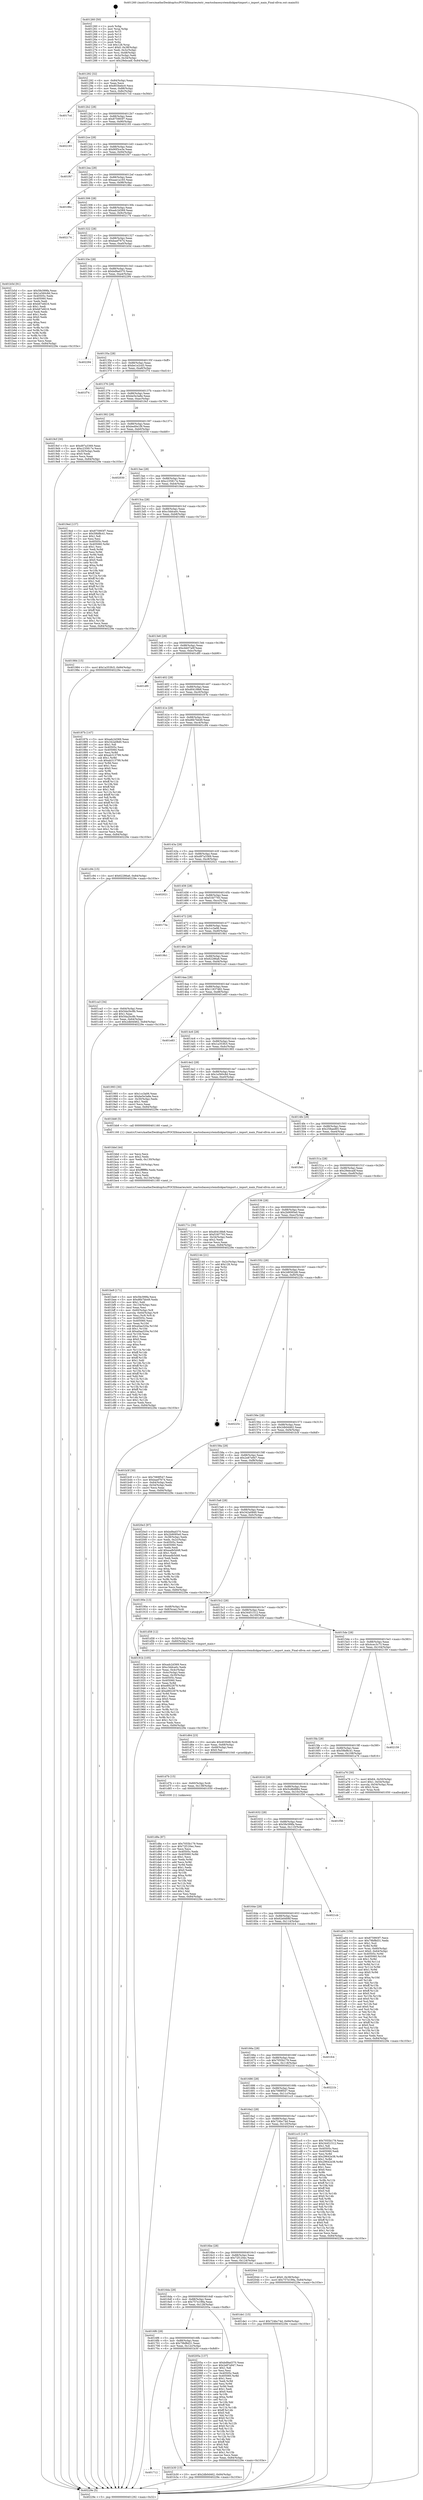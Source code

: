 digraph "0x401260" {
  label = "0x401260 (/mnt/c/Users/mathe/Desktop/tcc/POCII/binaries/extr_reactosbasesystemdiskpartimport.c_import_main_Final-ollvm.out::main(0))"
  labelloc = "t"
  node[shape=record]

  Entry [label="",width=0.3,height=0.3,shape=circle,fillcolor=black,style=filled]
  "0x401292" [label="{
     0x401292 [32]\l
     | [instrs]\l
     &nbsp;&nbsp;0x401292 \<+6\>: mov -0x84(%rbp),%eax\l
     &nbsp;&nbsp;0x401298 \<+2\>: mov %eax,%ecx\l
     &nbsp;&nbsp;0x40129a \<+6\>: sub $0x803bebc0,%ecx\l
     &nbsp;&nbsp;0x4012a0 \<+6\>: mov %eax,-0x88(%rbp)\l
     &nbsp;&nbsp;0x4012a6 \<+6\>: mov %ecx,-0x8c(%rbp)\l
     &nbsp;&nbsp;0x4012ac \<+6\>: je 00000000004017cd \<main+0x56d\>\l
  }"]
  "0x4017cd" [label="{
     0x4017cd\l
  }", style=dashed]
  "0x4012b2" [label="{
     0x4012b2 [28]\l
     | [instrs]\l
     &nbsp;&nbsp;0x4012b2 \<+5\>: jmp 00000000004012b7 \<main+0x57\>\l
     &nbsp;&nbsp;0x4012b7 \<+6\>: mov -0x88(%rbp),%eax\l
     &nbsp;&nbsp;0x4012bd \<+5\>: sub $0x875993f7,%eax\l
     &nbsp;&nbsp;0x4012c2 \<+6\>: mov %eax,-0x90(%rbp)\l
     &nbsp;&nbsp;0x4012c8 \<+6\>: je 0000000000402193 \<main+0xf33\>\l
  }"]
  Exit [label="",width=0.3,height=0.3,shape=circle,fillcolor=black,style=filled,peripheries=2]
  "0x402193" [label="{
     0x402193\l
  }", style=dashed]
  "0x4012ce" [label="{
     0x4012ce [28]\l
     | [instrs]\l
     &nbsp;&nbsp;0x4012ce \<+5\>: jmp 00000000004012d3 \<main+0x73\>\l
     &nbsp;&nbsp;0x4012d3 \<+6\>: mov -0x88(%rbp),%eax\l
     &nbsp;&nbsp;0x4012d9 \<+5\>: sub $0x90f3ce3e,%eax\l
     &nbsp;&nbsp;0x4012de \<+6\>: mov %eax,-0x94(%rbp)\l
     &nbsp;&nbsp;0x4012e4 \<+6\>: je 0000000000401f47 \<main+0xce7\>\l
  }"]
  "0x401d8a" [label="{
     0x401d8a [87]\l
     | [instrs]\l
     &nbsp;&nbsp;0x401d8a \<+5\>: mov $0x7055b179,%eax\l
     &nbsp;&nbsp;0x401d8f \<+5\>: mov $0x72f120ec,%esi\l
     &nbsp;&nbsp;0x401d94 \<+2\>: xor %ecx,%ecx\l
     &nbsp;&nbsp;0x401d96 \<+7\>: mov 0x40505c,%edx\l
     &nbsp;&nbsp;0x401d9d \<+8\>: mov 0x405060,%r8d\l
     &nbsp;&nbsp;0x401da5 \<+3\>: sub $0x1,%ecx\l
     &nbsp;&nbsp;0x401da8 \<+3\>: mov %edx,%r9d\l
     &nbsp;&nbsp;0x401dab \<+3\>: add %ecx,%r9d\l
     &nbsp;&nbsp;0x401dae \<+4\>: imul %r9d,%edx\l
     &nbsp;&nbsp;0x401db2 \<+3\>: and $0x1,%edx\l
     &nbsp;&nbsp;0x401db5 \<+3\>: cmp $0x0,%edx\l
     &nbsp;&nbsp;0x401db8 \<+4\>: sete %r10b\l
     &nbsp;&nbsp;0x401dbc \<+4\>: cmp $0xa,%r8d\l
     &nbsp;&nbsp;0x401dc0 \<+4\>: setl %r11b\l
     &nbsp;&nbsp;0x401dc4 \<+3\>: mov %r10b,%bl\l
     &nbsp;&nbsp;0x401dc7 \<+3\>: and %r11b,%bl\l
     &nbsp;&nbsp;0x401dca \<+3\>: xor %r11b,%r10b\l
     &nbsp;&nbsp;0x401dcd \<+3\>: or %r10b,%bl\l
     &nbsp;&nbsp;0x401dd0 \<+3\>: test $0x1,%bl\l
     &nbsp;&nbsp;0x401dd3 \<+3\>: cmovne %esi,%eax\l
     &nbsp;&nbsp;0x401dd6 \<+6\>: mov %eax,-0x84(%rbp)\l
     &nbsp;&nbsp;0x401ddc \<+5\>: jmp 000000000040229e \<main+0x103e\>\l
  }"]
  "0x401f47" [label="{
     0x401f47\l
  }", style=dashed]
  "0x4012ea" [label="{
     0x4012ea [28]\l
     | [instrs]\l
     &nbsp;&nbsp;0x4012ea \<+5\>: jmp 00000000004012ef \<main+0x8f\>\l
     &nbsp;&nbsp;0x4012ef \<+6\>: mov -0x88(%rbp),%eax\l
     &nbsp;&nbsp;0x4012f5 \<+5\>: sub $0xaae1a165,%eax\l
     &nbsp;&nbsp;0x4012fa \<+6\>: mov %eax,-0x98(%rbp)\l
     &nbsp;&nbsp;0x401300 \<+6\>: je 000000000040186c \<main+0x60c\>\l
  }"]
  "0x401d7b" [label="{
     0x401d7b [15]\l
     | [instrs]\l
     &nbsp;&nbsp;0x401d7b \<+4\>: mov -0x60(%rbp),%rdi\l
     &nbsp;&nbsp;0x401d7f \<+6\>: mov %eax,-0x138(%rbp)\l
     &nbsp;&nbsp;0x401d85 \<+5\>: call 0000000000401030 \<free@plt\>\l
     | [calls]\l
     &nbsp;&nbsp;0x401030 \{1\} (unknown)\l
  }"]
  "0x40186c" [label="{
     0x40186c\l
  }", style=dashed]
  "0x401306" [label="{
     0x401306 [28]\l
     | [instrs]\l
     &nbsp;&nbsp;0x401306 \<+5\>: jmp 000000000040130b \<main+0xab\>\l
     &nbsp;&nbsp;0x40130b \<+6\>: mov -0x88(%rbp),%eax\l
     &nbsp;&nbsp;0x401311 \<+5\>: sub $0xadc2d369,%eax\l
     &nbsp;&nbsp;0x401316 \<+6\>: mov %eax,-0x9c(%rbp)\l
     &nbsp;&nbsp;0x40131c \<+6\>: je 0000000000402174 \<main+0xf14\>\l
  }"]
  "0x401d64" [label="{
     0x401d64 [23]\l
     | [instrs]\l
     &nbsp;&nbsp;0x401d64 \<+10\>: movabs $0x4030d6,%rdi\l
     &nbsp;&nbsp;0x401d6e \<+3\>: mov %eax,-0x68(%rbp)\l
     &nbsp;&nbsp;0x401d71 \<+3\>: mov -0x68(%rbp),%esi\l
     &nbsp;&nbsp;0x401d74 \<+2\>: mov $0x0,%al\l
     &nbsp;&nbsp;0x401d76 \<+5\>: call 0000000000401040 \<printf@plt\>\l
     | [calls]\l
     &nbsp;&nbsp;0x401040 \{1\} (unknown)\l
  }"]
  "0x402174" [label="{
     0x402174\l
  }", style=dashed]
  "0x401322" [label="{
     0x401322 [28]\l
     | [instrs]\l
     &nbsp;&nbsp;0x401322 \<+5\>: jmp 0000000000401327 \<main+0xc7\>\l
     &nbsp;&nbsp;0x401327 \<+6\>: mov -0x88(%rbp),%eax\l
     &nbsp;&nbsp;0x40132d \<+5\>: sub $0xbaef7674,%eax\l
     &nbsp;&nbsp;0x401332 \<+6\>: mov %eax,-0xa0(%rbp)\l
     &nbsp;&nbsp;0x401338 \<+6\>: je 0000000000401b5d \<main+0x8fd\>\l
  }"]
  "0x401be9" [label="{
     0x401be9 [171]\l
     | [instrs]\l
     &nbsp;&nbsp;0x401be9 \<+5\>: mov $0x5fe399fa,%ecx\l
     &nbsp;&nbsp;0x401bee \<+5\>: mov $0xd6b7bb49,%edx\l
     &nbsp;&nbsp;0x401bf3 \<+3\>: mov $0x1,%dil\l
     &nbsp;&nbsp;0x401bf6 \<+6\>: mov -0x134(%rbp),%esi\l
     &nbsp;&nbsp;0x401bfc \<+3\>: imul %eax,%esi\l
     &nbsp;&nbsp;0x401bff \<+4\>: mov -0x60(%rbp),%r8\l
     &nbsp;&nbsp;0x401c03 \<+4\>: movslq -0x64(%rbp),%r9\l
     &nbsp;&nbsp;0x401c07 \<+4\>: mov %esi,(%r8,%r9,4)\l
     &nbsp;&nbsp;0x401c0b \<+7\>: mov 0x40505c,%eax\l
     &nbsp;&nbsp;0x401c12 \<+7\>: mov 0x405060,%esi\l
     &nbsp;&nbsp;0x401c19 \<+3\>: mov %eax,%r10d\l
     &nbsp;&nbsp;0x401c1c \<+7\>: add $0xa0aa320a,%r10d\l
     &nbsp;&nbsp;0x401c23 \<+4\>: sub $0x1,%r10d\l
     &nbsp;&nbsp;0x401c27 \<+7\>: sub $0xa0aa320a,%r10d\l
     &nbsp;&nbsp;0x401c2e \<+4\>: imul %r10d,%eax\l
     &nbsp;&nbsp;0x401c32 \<+3\>: and $0x1,%eax\l
     &nbsp;&nbsp;0x401c35 \<+3\>: cmp $0x0,%eax\l
     &nbsp;&nbsp;0x401c38 \<+4\>: sete %r11b\l
     &nbsp;&nbsp;0x401c3c \<+3\>: cmp $0xa,%esi\l
     &nbsp;&nbsp;0x401c3f \<+3\>: setl %bl\l
     &nbsp;&nbsp;0x401c42 \<+3\>: mov %r11b,%r14b\l
     &nbsp;&nbsp;0x401c45 \<+4\>: xor $0xff,%r14b\l
     &nbsp;&nbsp;0x401c49 \<+3\>: mov %bl,%r15b\l
     &nbsp;&nbsp;0x401c4c \<+4\>: xor $0xff,%r15b\l
     &nbsp;&nbsp;0x401c50 \<+4\>: xor $0x1,%dil\l
     &nbsp;&nbsp;0x401c54 \<+3\>: mov %r14b,%r12b\l
     &nbsp;&nbsp;0x401c57 \<+4\>: and $0xff,%r12b\l
     &nbsp;&nbsp;0x401c5b \<+3\>: and %dil,%r11b\l
     &nbsp;&nbsp;0x401c5e \<+3\>: mov %r15b,%r13b\l
     &nbsp;&nbsp;0x401c61 \<+4\>: and $0xff,%r13b\l
     &nbsp;&nbsp;0x401c65 \<+3\>: and %dil,%bl\l
     &nbsp;&nbsp;0x401c68 \<+3\>: or %r11b,%r12b\l
     &nbsp;&nbsp;0x401c6b \<+3\>: or %bl,%r13b\l
     &nbsp;&nbsp;0x401c6e \<+3\>: xor %r13b,%r12b\l
     &nbsp;&nbsp;0x401c71 \<+3\>: or %r15b,%r14b\l
     &nbsp;&nbsp;0x401c74 \<+4\>: xor $0xff,%r14b\l
     &nbsp;&nbsp;0x401c78 \<+4\>: or $0x1,%dil\l
     &nbsp;&nbsp;0x401c7c \<+3\>: and %dil,%r14b\l
     &nbsp;&nbsp;0x401c7f \<+3\>: or %r14b,%r12b\l
     &nbsp;&nbsp;0x401c82 \<+4\>: test $0x1,%r12b\l
     &nbsp;&nbsp;0x401c86 \<+3\>: cmovne %edx,%ecx\l
     &nbsp;&nbsp;0x401c89 \<+6\>: mov %ecx,-0x84(%rbp)\l
     &nbsp;&nbsp;0x401c8f \<+5\>: jmp 000000000040229e \<main+0x103e\>\l
  }"]
  "0x401b5d" [label="{
     0x401b5d [91]\l
     | [instrs]\l
     &nbsp;&nbsp;0x401b5d \<+5\>: mov $0x5fe399fa,%eax\l
     &nbsp;&nbsp;0x401b62 \<+5\>: mov $0x1e560c8d,%ecx\l
     &nbsp;&nbsp;0x401b67 \<+7\>: mov 0x40505c,%edx\l
     &nbsp;&nbsp;0x401b6e \<+7\>: mov 0x405060,%esi\l
     &nbsp;&nbsp;0x401b75 \<+2\>: mov %edx,%edi\l
     &nbsp;&nbsp;0x401b77 \<+6\>: add $0xb67efd16,%edi\l
     &nbsp;&nbsp;0x401b7d \<+3\>: sub $0x1,%edi\l
     &nbsp;&nbsp;0x401b80 \<+6\>: sub $0xb67efd16,%edi\l
     &nbsp;&nbsp;0x401b86 \<+3\>: imul %edi,%edx\l
     &nbsp;&nbsp;0x401b89 \<+3\>: and $0x1,%edx\l
     &nbsp;&nbsp;0x401b8c \<+3\>: cmp $0x0,%edx\l
     &nbsp;&nbsp;0x401b8f \<+4\>: sete %r8b\l
     &nbsp;&nbsp;0x401b93 \<+3\>: cmp $0xa,%esi\l
     &nbsp;&nbsp;0x401b96 \<+4\>: setl %r9b\l
     &nbsp;&nbsp;0x401b9a \<+3\>: mov %r8b,%r10b\l
     &nbsp;&nbsp;0x401b9d \<+3\>: and %r9b,%r10b\l
     &nbsp;&nbsp;0x401ba0 \<+3\>: xor %r9b,%r8b\l
     &nbsp;&nbsp;0x401ba3 \<+3\>: or %r8b,%r10b\l
     &nbsp;&nbsp;0x401ba6 \<+4\>: test $0x1,%r10b\l
     &nbsp;&nbsp;0x401baa \<+3\>: cmovne %ecx,%eax\l
     &nbsp;&nbsp;0x401bad \<+6\>: mov %eax,-0x84(%rbp)\l
     &nbsp;&nbsp;0x401bb3 \<+5\>: jmp 000000000040229e \<main+0x103e\>\l
  }"]
  "0x40133e" [label="{
     0x40133e [28]\l
     | [instrs]\l
     &nbsp;&nbsp;0x40133e \<+5\>: jmp 0000000000401343 \<main+0xe3\>\l
     &nbsp;&nbsp;0x401343 \<+6\>: mov -0x88(%rbp),%eax\l
     &nbsp;&nbsp;0x401349 \<+5\>: sub $0xbd9ad370,%eax\l
     &nbsp;&nbsp;0x40134e \<+6\>: mov %eax,-0xa4(%rbp)\l
     &nbsp;&nbsp;0x401354 \<+6\>: je 0000000000402294 \<main+0x1034\>\l
  }"]
  "0x401bbd" [label="{
     0x401bbd [44]\l
     | [instrs]\l
     &nbsp;&nbsp;0x401bbd \<+2\>: xor %ecx,%ecx\l
     &nbsp;&nbsp;0x401bbf \<+5\>: mov $0x2,%edx\l
     &nbsp;&nbsp;0x401bc4 \<+6\>: mov %edx,-0x130(%rbp)\l
     &nbsp;&nbsp;0x401bca \<+1\>: cltd\l
     &nbsp;&nbsp;0x401bcb \<+6\>: mov -0x130(%rbp),%esi\l
     &nbsp;&nbsp;0x401bd1 \<+2\>: idiv %esi\l
     &nbsp;&nbsp;0x401bd3 \<+6\>: imul $0xfffffffe,%edx,%edx\l
     &nbsp;&nbsp;0x401bd9 \<+3\>: sub $0x1,%ecx\l
     &nbsp;&nbsp;0x401bdc \<+2\>: sub %ecx,%edx\l
     &nbsp;&nbsp;0x401bde \<+6\>: mov %edx,-0x134(%rbp)\l
     &nbsp;&nbsp;0x401be4 \<+5\>: call 0000000000401160 \<next_i\>\l
     | [calls]\l
     &nbsp;&nbsp;0x401160 \{1\} (/mnt/c/Users/mathe/Desktop/tcc/POCII/binaries/extr_reactosbasesystemdiskpartimport.c_import_main_Final-ollvm.out::next_i)\l
  }"]
  "0x402294" [label="{
     0x402294\l
  }", style=dashed]
  "0x40135a" [label="{
     0x40135a [28]\l
     | [instrs]\l
     &nbsp;&nbsp;0x40135a \<+5\>: jmp 000000000040135f \<main+0xff\>\l
     &nbsp;&nbsp;0x40135f \<+6\>: mov -0x88(%rbp),%eax\l
     &nbsp;&nbsp;0x401365 \<+5\>: sub $0xbe1e2cd3,%eax\l
     &nbsp;&nbsp;0x40136a \<+6\>: mov %eax,-0xa8(%rbp)\l
     &nbsp;&nbsp;0x401370 \<+6\>: je 0000000000401f74 \<main+0xd14\>\l
  }"]
  "0x401712" [label="{
     0x401712\l
  }", style=dashed]
  "0x401f74" [label="{
     0x401f74\l
  }", style=dashed]
  "0x401376" [label="{
     0x401376 [28]\l
     | [instrs]\l
     &nbsp;&nbsp;0x401376 \<+5\>: jmp 000000000040137b \<main+0x11b\>\l
     &nbsp;&nbsp;0x40137b \<+6\>: mov -0x88(%rbp),%eax\l
     &nbsp;&nbsp;0x401381 \<+5\>: sub $0xbe5e3a8e,%eax\l
     &nbsp;&nbsp;0x401386 \<+6\>: mov %eax,-0xac(%rbp)\l
     &nbsp;&nbsp;0x40138c \<+6\>: je 00000000004019cf \<main+0x76f\>\l
  }"]
  "0x401b30" [label="{
     0x401b30 [15]\l
     | [instrs]\l
     &nbsp;&nbsp;0x401b30 \<+10\>: movl $0x2db0d462,-0x84(%rbp)\l
     &nbsp;&nbsp;0x401b3a \<+5\>: jmp 000000000040229e \<main+0x103e\>\l
  }"]
  "0x4019cf" [label="{
     0x4019cf [30]\l
     | [instrs]\l
     &nbsp;&nbsp;0x4019cf \<+5\>: mov $0xd97a3369,%eax\l
     &nbsp;&nbsp;0x4019d4 \<+5\>: mov $0xc235817e,%ecx\l
     &nbsp;&nbsp;0x4019d9 \<+3\>: mov -0x30(%rbp),%edx\l
     &nbsp;&nbsp;0x4019dc \<+3\>: cmp $0x0,%edx\l
     &nbsp;&nbsp;0x4019df \<+3\>: cmove %ecx,%eax\l
     &nbsp;&nbsp;0x4019e2 \<+6\>: mov %eax,-0x84(%rbp)\l
     &nbsp;&nbsp;0x4019e8 \<+5\>: jmp 000000000040229e \<main+0x103e\>\l
  }"]
  "0x401392" [label="{
     0x401392 [28]\l
     | [instrs]\l
     &nbsp;&nbsp;0x401392 \<+5\>: jmp 0000000000401397 \<main+0x137\>\l
     &nbsp;&nbsp;0x401397 \<+6\>: mov -0x88(%rbp),%eax\l
     &nbsp;&nbsp;0x40139d \<+5\>: sub $0xbed0e1f9,%eax\l
     &nbsp;&nbsp;0x4013a2 \<+6\>: mov %eax,-0xb0(%rbp)\l
     &nbsp;&nbsp;0x4013a8 \<+6\>: je 0000000000402030 \<main+0xdd0\>\l
  }"]
  "0x4016f6" [label="{
     0x4016f6 [28]\l
     | [instrs]\l
     &nbsp;&nbsp;0x4016f6 \<+5\>: jmp 00000000004016fb \<main+0x49b\>\l
     &nbsp;&nbsp;0x4016fb \<+6\>: mov -0x88(%rbp),%eax\l
     &nbsp;&nbsp;0x401701 \<+5\>: sub $0x79bf8d31,%eax\l
     &nbsp;&nbsp;0x401706 \<+6\>: mov %eax,-0x12c(%rbp)\l
     &nbsp;&nbsp;0x40170c \<+6\>: je 0000000000401b30 \<main+0x8d0\>\l
  }"]
  "0x402030" [label="{
     0x402030\l
  }", style=dashed]
  "0x4013ae" [label="{
     0x4013ae [28]\l
     | [instrs]\l
     &nbsp;&nbsp;0x4013ae \<+5\>: jmp 00000000004013b3 \<main+0x153\>\l
     &nbsp;&nbsp;0x4013b3 \<+6\>: mov -0x88(%rbp),%eax\l
     &nbsp;&nbsp;0x4013b9 \<+5\>: sub $0xc235817e,%eax\l
     &nbsp;&nbsp;0x4013be \<+6\>: mov %eax,-0xb4(%rbp)\l
     &nbsp;&nbsp;0x4013c4 \<+6\>: je 00000000004019ed \<main+0x78d\>\l
  }"]
  "0x40205a" [label="{
     0x40205a [137]\l
     | [instrs]\l
     &nbsp;&nbsp;0x40205a \<+5\>: mov $0xbd9ad370,%eax\l
     &nbsp;&nbsp;0x40205f \<+5\>: mov $0x2e87e947,%ecx\l
     &nbsp;&nbsp;0x402064 \<+2\>: mov $0x1,%dl\l
     &nbsp;&nbsp;0x402066 \<+2\>: xor %esi,%esi\l
     &nbsp;&nbsp;0x402068 \<+7\>: mov 0x40505c,%edi\l
     &nbsp;&nbsp;0x40206f \<+8\>: mov 0x405060,%r8d\l
     &nbsp;&nbsp;0x402077 \<+3\>: sub $0x1,%esi\l
     &nbsp;&nbsp;0x40207a \<+3\>: mov %edi,%r9d\l
     &nbsp;&nbsp;0x40207d \<+3\>: add %esi,%r9d\l
     &nbsp;&nbsp;0x402080 \<+4\>: imul %r9d,%edi\l
     &nbsp;&nbsp;0x402084 \<+3\>: and $0x1,%edi\l
     &nbsp;&nbsp;0x402087 \<+3\>: cmp $0x0,%edi\l
     &nbsp;&nbsp;0x40208a \<+4\>: sete %r10b\l
     &nbsp;&nbsp;0x40208e \<+4\>: cmp $0xa,%r8d\l
     &nbsp;&nbsp;0x402092 \<+4\>: setl %r11b\l
     &nbsp;&nbsp;0x402096 \<+3\>: mov %r10b,%bl\l
     &nbsp;&nbsp;0x402099 \<+3\>: xor $0xff,%bl\l
     &nbsp;&nbsp;0x40209c \<+3\>: mov %r11b,%r14b\l
     &nbsp;&nbsp;0x40209f \<+4\>: xor $0xff,%r14b\l
     &nbsp;&nbsp;0x4020a3 \<+3\>: xor $0x0,%dl\l
     &nbsp;&nbsp;0x4020a6 \<+3\>: mov %bl,%r15b\l
     &nbsp;&nbsp;0x4020a9 \<+4\>: and $0x0,%r15b\l
     &nbsp;&nbsp;0x4020ad \<+3\>: and %dl,%r10b\l
     &nbsp;&nbsp;0x4020b0 \<+3\>: mov %r14b,%r12b\l
     &nbsp;&nbsp;0x4020b3 \<+4\>: and $0x0,%r12b\l
     &nbsp;&nbsp;0x4020b7 \<+3\>: and %dl,%r11b\l
     &nbsp;&nbsp;0x4020ba \<+3\>: or %r10b,%r15b\l
     &nbsp;&nbsp;0x4020bd \<+3\>: or %r11b,%r12b\l
     &nbsp;&nbsp;0x4020c0 \<+3\>: xor %r12b,%r15b\l
     &nbsp;&nbsp;0x4020c3 \<+3\>: or %r14b,%bl\l
     &nbsp;&nbsp;0x4020c6 \<+3\>: xor $0xff,%bl\l
     &nbsp;&nbsp;0x4020c9 \<+3\>: or $0x0,%dl\l
     &nbsp;&nbsp;0x4020cc \<+2\>: and %dl,%bl\l
     &nbsp;&nbsp;0x4020ce \<+3\>: or %bl,%r15b\l
     &nbsp;&nbsp;0x4020d1 \<+4\>: test $0x1,%r15b\l
     &nbsp;&nbsp;0x4020d5 \<+3\>: cmovne %ecx,%eax\l
     &nbsp;&nbsp;0x4020d8 \<+6\>: mov %eax,-0x84(%rbp)\l
     &nbsp;&nbsp;0x4020de \<+5\>: jmp 000000000040229e \<main+0x103e\>\l
  }"]
  "0x4019ed" [label="{
     0x4019ed [137]\l
     | [instrs]\l
     &nbsp;&nbsp;0x4019ed \<+5\>: mov $0x875993f7,%eax\l
     &nbsp;&nbsp;0x4019f2 \<+5\>: mov $0x59bf8c41,%ecx\l
     &nbsp;&nbsp;0x4019f7 \<+2\>: mov $0x1,%dl\l
     &nbsp;&nbsp;0x4019f9 \<+2\>: xor %esi,%esi\l
     &nbsp;&nbsp;0x4019fb \<+7\>: mov 0x40505c,%edi\l
     &nbsp;&nbsp;0x401a02 \<+8\>: mov 0x405060,%r8d\l
     &nbsp;&nbsp;0x401a0a \<+3\>: sub $0x1,%esi\l
     &nbsp;&nbsp;0x401a0d \<+3\>: mov %edi,%r9d\l
     &nbsp;&nbsp;0x401a10 \<+3\>: add %esi,%r9d\l
     &nbsp;&nbsp;0x401a13 \<+4\>: imul %r9d,%edi\l
     &nbsp;&nbsp;0x401a17 \<+3\>: and $0x1,%edi\l
     &nbsp;&nbsp;0x401a1a \<+3\>: cmp $0x0,%edi\l
     &nbsp;&nbsp;0x401a1d \<+4\>: sete %r10b\l
     &nbsp;&nbsp;0x401a21 \<+4\>: cmp $0xa,%r8d\l
     &nbsp;&nbsp;0x401a25 \<+4\>: setl %r11b\l
     &nbsp;&nbsp;0x401a29 \<+3\>: mov %r10b,%bl\l
     &nbsp;&nbsp;0x401a2c \<+3\>: xor $0xff,%bl\l
     &nbsp;&nbsp;0x401a2f \<+3\>: mov %r11b,%r14b\l
     &nbsp;&nbsp;0x401a32 \<+4\>: xor $0xff,%r14b\l
     &nbsp;&nbsp;0x401a36 \<+3\>: xor $0x1,%dl\l
     &nbsp;&nbsp;0x401a39 \<+3\>: mov %bl,%r15b\l
     &nbsp;&nbsp;0x401a3c \<+4\>: and $0xff,%r15b\l
     &nbsp;&nbsp;0x401a40 \<+3\>: and %dl,%r10b\l
     &nbsp;&nbsp;0x401a43 \<+3\>: mov %r14b,%r12b\l
     &nbsp;&nbsp;0x401a46 \<+4\>: and $0xff,%r12b\l
     &nbsp;&nbsp;0x401a4a \<+3\>: and %dl,%r11b\l
     &nbsp;&nbsp;0x401a4d \<+3\>: or %r10b,%r15b\l
     &nbsp;&nbsp;0x401a50 \<+3\>: or %r11b,%r12b\l
     &nbsp;&nbsp;0x401a53 \<+3\>: xor %r12b,%r15b\l
     &nbsp;&nbsp;0x401a56 \<+3\>: or %r14b,%bl\l
     &nbsp;&nbsp;0x401a59 \<+3\>: xor $0xff,%bl\l
     &nbsp;&nbsp;0x401a5c \<+3\>: or $0x1,%dl\l
     &nbsp;&nbsp;0x401a5f \<+2\>: and %dl,%bl\l
     &nbsp;&nbsp;0x401a61 \<+3\>: or %bl,%r15b\l
     &nbsp;&nbsp;0x401a64 \<+4\>: test $0x1,%r15b\l
     &nbsp;&nbsp;0x401a68 \<+3\>: cmovne %ecx,%eax\l
     &nbsp;&nbsp;0x401a6b \<+6\>: mov %eax,-0x84(%rbp)\l
     &nbsp;&nbsp;0x401a71 \<+5\>: jmp 000000000040229e \<main+0x103e\>\l
  }"]
  "0x4013ca" [label="{
     0x4013ca [28]\l
     | [instrs]\l
     &nbsp;&nbsp;0x4013ca \<+5\>: jmp 00000000004013cf \<main+0x16f\>\l
     &nbsp;&nbsp;0x4013cf \<+6\>: mov -0x88(%rbp),%eax\l
     &nbsp;&nbsp;0x4013d5 \<+5\>: sub $0xc3ddca0c,%eax\l
     &nbsp;&nbsp;0x4013da \<+6\>: mov %eax,-0xb8(%rbp)\l
     &nbsp;&nbsp;0x4013e0 \<+6\>: je 0000000000401984 \<main+0x724\>\l
  }"]
  "0x4016da" [label="{
     0x4016da [28]\l
     | [instrs]\l
     &nbsp;&nbsp;0x4016da \<+5\>: jmp 00000000004016df \<main+0x47f\>\l
     &nbsp;&nbsp;0x4016df \<+6\>: mov -0x88(%rbp),%eax\l
     &nbsp;&nbsp;0x4016e5 \<+5\>: sub $0x757e199a,%eax\l
     &nbsp;&nbsp;0x4016ea \<+6\>: mov %eax,-0x128(%rbp)\l
     &nbsp;&nbsp;0x4016f0 \<+6\>: je 000000000040205a \<main+0xdfa\>\l
  }"]
  "0x401984" [label="{
     0x401984 [15]\l
     | [instrs]\l
     &nbsp;&nbsp;0x401984 \<+10\>: movl $0x1a353fc5,-0x84(%rbp)\l
     &nbsp;&nbsp;0x40198e \<+5\>: jmp 000000000040229e \<main+0x103e\>\l
  }"]
  "0x4013e6" [label="{
     0x4013e6 [28]\l
     | [instrs]\l
     &nbsp;&nbsp;0x4013e6 \<+5\>: jmp 00000000004013eb \<main+0x18b\>\l
     &nbsp;&nbsp;0x4013eb \<+6\>: mov -0x88(%rbp),%eax\l
     &nbsp;&nbsp;0x4013f1 \<+5\>: sub $0xcbb07a0f,%eax\l
     &nbsp;&nbsp;0x4013f6 \<+6\>: mov %eax,-0xbc(%rbp)\l
     &nbsp;&nbsp;0x4013fc \<+6\>: je 0000000000401df0 \<main+0xb90\>\l
  }"]
  "0x401de1" [label="{
     0x401de1 [15]\l
     | [instrs]\l
     &nbsp;&nbsp;0x401de1 \<+10\>: movl $0x724bc74d,-0x84(%rbp)\l
     &nbsp;&nbsp;0x401deb \<+5\>: jmp 000000000040229e \<main+0x103e\>\l
  }"]
  "0x401df0" [label="{
     0x401df0\l
  }", style=dashed]
  "0x401402" [label="{
     0x401402 [28]\l
     | [instrs]\l
     &nbsp;&nbsp;0x401402 \<+5\>: jmp 0000000000401407 \<main+0x1a7\>\l
     &nbsp;&nbsp;0x401407 \<+6\>: mov -0x88(%rbp),%eax\l
     &nbsp;&nbsp;0x40140d \<+5\>: sub $0xd0418fe8,%eax\l
     &nbsp;&nbsp;0x401412 \<+6\>: mov %eax,-0xc0(%rbp)\l
     &nbsp;&nbsp;0x401418 \<+6\>: je 000000000040187b \<main+0x61b\>\l
  }"]
  "0x4016be" [label="{
     0x4016be [28]\l
     | [instrs]\l
     &nbsp;&nbsp;0x4016be \<+5\>: jmp 00000000004016c3 \<main+0x463\>\l
     &nbsp;&nbsp;0x4016c3 \<+6\>: mov -0x88(%rbp),%eax\l
     &nbsp;&nbsp;0x4016c9 \<+5\>: sub $0x72f120ec,%eax\l
     &nbsp;&nbsp;0x4016ce \<+6\>: mov %eax,-0x124(%rbp)\l
     &nbsp;&nbsp;0x4016d4 \<+6\>: je 0000000000401de1 \<main+0xb81\>\l
  }"]
  "0x40187b" [label="{
     0x40187b [147]\l
     | [instrs]\l
     &nbsp;&nbsp;0x40187b \<+5\>: mov $0xadc2d369,%eax\l
     &nbsp;&nbsp;0x401880 \<+5\>: mov $0x342a08d0,%ecx\l
     &nbsp;&nbsp;0x401885 \<+2\>: mov $0x1,%dl\l
     &nbsp;&nbsp;0x401887 \<+7\>: mov 0x40505c,%esi\l
     &nbsp;&nbsp;0x40188e \<+7\>: mov 0x405060,%edi\l
     &nbsp;&nbsp;0x401895 \<+3\>: mov %esi,%r8d\l
     &nbsp;&nbsp;0x401898 \<+7\>: add $0xab313799,%r8d\l
     &nbsp;&nbsp;0x40189f \<+4\>: sub $0x1,%r8d\l
     &nbsp;&nbsp;0x4018a3 \<+7\>: sub $0xab313799,%r8d\l
     &nbsp;&nbsp;0x4018aa \<+4\>: imul %r8d,%esi\l
     &nbsp;&nbsp;0x4018ae \<+3\>: and $0x1,%esi\l
     &nbsp;&nbsp;0x4018b1 \<+3\>: cmp $0x0,%esi\l
     &nbsp;&nbsp;0x4018b4 \<+4\>: sete %r9b\l
     &nbsp;&nbsp;0x4018b8 \<+3\>: cmp $0xa,%edi\l
     &nbsp;&nbsp;0x4018bb \<+4\>: setl %r10b\l
     &nbsp;&nbsp;0x4018bf \<+3\>: mov %r9b,%r11b\l
     &nbsp;&nbsp;0x4018c2 \<+4\>: xor $0xff,%r11b\l
     &nbsp;&nbsp;0x4018c6 \<+3\>: mov %r10b,%bl\l
     &nbsp;&nbsp;0x4018c9 \<+3\>: xor $0xff,%bl\l
     &nbsp;&nbsp;0x4018cc \<+3\>: xor $0x1,%dl\l
     &nbsp;&nbsp;0x4018cf \<+3\>: mov %r11b,%r14b\l
     &nbsp;&nbsp;0x4018d2 \<+4\>: and $0xff,%r14b\l
     &nbsp;&nbsp;0x4018d6 \<+3\>: and %dl,%r9b\l
     &nbsp;&nbsp;0x4018d9 \<+3\>: mov %bl,%r15b\l
     &nbsp;&nbsp;0x4018dc \<+4\>: and $0xff,%r15b\l
     &nbsp;&nbsp;0x4018e0 \<+3\>: and %dl,%r10b\l
     &nbsp;&nbsp;0x4018e3 \<+3\>: or %r9b,%r14b\l
     &nbsp;&nbsp;0x4018e6 \<+3\>: or %r10b,%r15b\l
     &nbsp;&nbsp;0x4018e9 \<+3\>: xor %r15b,%r14b\l
     &nbsp;&nbsp;0x4018ec \<+3\>: or %bl,%r11b\l
     &nbsp;&nbsp;0x4018ef \<+4\>: xor $0xff,%r11b\l
     &nbsp;&nbsp;0x4018f3 \<+3\>: or $0x1,%dl\l
     &nbsp;&nbsp;0x4018f6 \<+3\>: and %dl,%r11b\l
     &nbsp;&nbsp;0x4018f9 \<+3\>: or %r11b,%r14b\l
     &nbsp;&nbsp;0x4018fc \<+4\>: test $0x1,%r14b\l
     &nbsp;&nbsp;0x401900 \<+3\>: cmovne %ecx,%eax\l
     &nbsp;&nbsp;0x401903 \<+6\>: mov %eax,-0x84(%rbp)\l
     &nbsp;&nbsp;0x401909 \<+5\>: jmp 000000000040229e \<main+0x103e\>\l
  }"]
  "0x40141e" [label="{
     0x40141e [28]\l
     | [instrs]\l
     &nbsp;&nbsp;0x40141e \<+5\>: jmp 0000000000401423 \<main+0x1c3\>\l
     &nbsp;&nbsp;0x401423 \<+6\>: mov -0x88(%rbp),%eax\l
     &nbsp;&nbsp;0x401429 \<+5\>: sub $0xd6b7bb49,%eax\l
     &nbsp;&nbsp;0x40142e \<+6\>: mov %eax,-0xc4(%rbp)\l
     &nbsp;&nbsp;0x401434 \<+6\>: je 0000000000401c94 \<main+0xa34\>\l
  }"]
  "0x402044" [label="{
     0x402044 [22]\l
     | [instrs]\l
     &nbsp;&nbsp;0x402044 \<+7\>: movl $0x0,-0x38(%rbp)\l
     &nbsp;&nbsp;0x40204b \<+10\>: movl $0x757e199a,-0x84(%rbp)\l
     &nbsp;&nbsp;0x402055 \<+5\>: jmp 000000000040229e \<main+0x103e\>\l
  }"]
  "0x401c94" [label="{
     0x401c94 [15]\l
     | [instrs]\l
     &nbsp;&nbsp;0x401c94 \<+10\>: movl $0x62286a6,-0x84(%rbp)\l
     &nbsp;&nbsp;0x401c9e \<+5\>: jmp 000000000040229e \<main+0x103e\>\l
  }"]
  "0x40143a" [label="{
     0x40143a [28]\l
     | [instrs]\l
     &nbsp;&nbsp;0x40143a \<+5\>: jmp 000000000040143f \<main+0x1df\>\l
     &nbsp;&nbsp;0x40143f \<+6\>: mov -0x88(%rbp),%eax\l
     &nbsp;&nbsp;0x401445 \<+5\>: sub $0xd97a3369,%eax\l
     &nbsp;&nbsp;0x40144a \<+6\>: mov %eax,-0xc8(%rbp)\l
     &nbsp;&nbsp;0x401450 \<+6\>: je 0000000000402021 \<main+0xdc1\>\l
  }"]
  "0x4016a2" [label="{
     0x4016a2 [28]\l
     | [instrs]\l
     &nbsp;&nbsp;0x4016a2 \<+5\>: jmp 00000000004016a7 \<main+0x447\>\l
     &nbsp;&nbsp;0x4016a7 \<+6\>: mov -0x88(%rbp),%eax\l
     &nbsp;&nbsp;0x4016ad \<+5\>: sub $0x724bc74d,%eax\l
     &nbsp;&nbsp;0x4016b2 \<+6\>: mov %eax,-0x120(%rbp)\l
     &nbsp;&nbsp;0x4016b8 \<+6\>: je 0000000000402044 \<main+0xde4\>\l
  }"]
  "0x402021" [label="{
     0x402021\l
  }", style=dashed]
  "0x401456" [label="{
     0x401456 [28]\l
     | [instrs]\l
     &nbsp;&nbsp;0x401456 \<+5\>: jmp 000000000040145b \<main+0x1fb\>\l
     &nbsp;&nbsp;0x40145b \<+6\>: mov -0x88(%rbp),%eax\l
     &nbsp;&nbsp;0x401461 \<+5\>: sub $0xf1fd7793,%eax\l
     &nbsp;&nbsp;0x401466 \<+6\>: mov %eax,-0xcc(%rbp)\l
     &nbsp;&nbsp;0x40146c \<+6\>: je 000000000040173a \<main+0x4da\>\l
  }"]
  "0x401cc5" [label="{
     0x401cc5 [147]\l
     | [instrs]\l
     &nbsp;&nbsp;0x401cc5 \<+5\>: mov $0x7055b179,%eax\l
     &nbsp;&nbsp;0x401cca \<+5\>: mov $0x34451512,%ecx\l
     &nbsp;&nbsp;0x401ccf \<+2\>: mov $0x1,%dl\l
     &nbsp;&nbsp;0x401cd1 \<+7\>: mov 0x40505c,%esi\l
     &nbsp;&nbsp;0x401cd8 \<+7\>: mov 0x405060,%edi\l
     &nbsp;&nbsp;0x401cdf \<+3\>: mov %esi,%r8d\l
     &nbsp;&nbsp;0x401ce2 \<+7\>: add $0x29642e38,%r8d\l
     &nbsp;&nbsp;0x401ce9 \<+4\>: sub $0x1,%r8d\l
     &nbsp;&nbsp;0x401ced \<+7\>: sub $0x29642e38,%r8d\l
     &nbsp;&nbsp;0x401cf4 \<+4\>: imul %r8d,%esi\l
     &nbsp;&nbsp;0x401cf8 \<+3\>: and $0x1,%esi\l
     &nbsp;&nbsp;0x401cfb \<+3\>: cmp $0x0,%esi\l
     &nbsp;&nbsp;0x401cfe \<+4\>: sete %r9b\l
     &nbsp;&nbsp;0x401d02 \<+3\>: cmp $0xa,%edi\l
     &nbsp;&nbsp;0x401d05 \<+4\>: setl %r10b\l
     &nbsp;&nbsp;0x401d09 \<+3\>: mov %r9b,%r11b\l
     &nbsp;&nbsp;0x401d0c \<+4\>: xor $0xff,%r11b\l
     &nbsp;&nbsp;0x401d10 \<+3\>: mov %r10b,%bl\l
     &nbsp;&nbsp;0x401d13 \<+3\>: xor $0xff,%bl\l
     &nbsp;&nbsp;0x401d16 \<+3\>: xor $0x0,%dl\l
     &nbsp;&nbsp;0x401d19 \<+3\>: mov %r11b,%r14b\l
     &nbsp;&nbsp;0x401d1c \<+4\>: and $0x0,%r14b\l
     &nbsp;&nbsp;0x401d20 \<+3\>: and %dl,%r9b\l
     &nbsp;&nbsp;0x401d23 \<+3\>: mov %bl,%r15b\l
     &nbsp;&nbsp;0x401d26 \<+4\>: and $0x0,%r15b\l
     &nbsp;&nbsp;0x401d2a \<+3\>: and %dl,%r10b\l
     &nbsp;&nbsp;0x401d2d \<+3\>: or %r9b,%r14b\l
     &nbsp;&nbsp;0x401d30 \<+3\>: or %r10b,%r15b\l
     &nbsp;&nbsp;0x401d33 \<+3\>: xor %r15b,%r14b\l
     &nbsp;&nbsp;0x401d36 \<+3\>: or %bl,%r11b\l
     &nbsp;&nbsp;0x401d39 \<+4\>: xor $0xff,%r11b\l
     &nbsp;&nbsp;0x401d3d \<+3\>: or $0x0,%dl\l
     &nbsp;&nbsp;0x401d40 \<+3\>: and %dl,%r11b\l
     &nbsp;&nbsp;0x401d43 \<+3\>: or %r11b,%r14b\l
     &nbsp;&nbsp;0x401d46 \<+4\>: test $0x1,%r14b\l
     &nbsp;&nbsp;0x401d4a \<+3\>: cmovne %ecx,%eax\l
     &nbsp;&nbsp;0x401d4d \<+6\>: mov %eax,-0x84(%rbp)\l
     &nbsp;&nbsp;0x401d53 \<+5\>: jmp 000000000040229e \<main+0x103e\>\l
  }"]
  "0x40173a" [label="{
     0x40173a\l
  }", style=dashed]
  "0x401472" [label="{
     0x401472 [28]\l
     | [instrs]\l
     &nbsp;&nbsp;0x401472 \<+5\>: jmp 0000000000401477 \<main+0x217\>\l
     &nbsp;&nbsp;0x401477 \<+6\>: mov -0x88(%rbp),%eax\l
     &nbsp;&nbsp;0x40147d \<+5\>: sub $0x1cc3a06,%eax\l
     &nbsp;&nbsp;0x401482 \<+6\>: mov %eax,-0xd0(%rbp)\l
     &nbsp;&nbsp;0x401488 \<+6\>: je 00000000004019b1 \<main+0x751\>\l
  }"]
  "0x401686" [label="{
     0x401686 [28]\l
     | [instrs]\l
     &nbsp;&nbsp;0x401686 \<+5\>: jmp 000000000040168b \<main+0x42b\>\l
     &nbsp;&nbsp;0x40168b \<+6\>: mov -0x88(%rbp),%eax\l
     &nbsp;&nbsp;0x401691 \<+5\>: sub $0x7069f547,%eax\l
     &nbsp;&nbsp;0x401696 \<+6\>: mov %eax,-0x11c(%rbp)\l
     &nbsp;&nbsp;0x40169c \<+6\>: je 0000000000401cc5 \<main+0xa65\>\l
  }"]
  "0x4019b1" [label="{
     0x4019b1\l
  }", style=dashed]
  "0x40148e" [label="{
     0x40148e [28]\l
     | [instrs]\l
     &nbsp;&nbsp;0x40148e \<+5\>: jmp 0000000000401493 \<main+0x233\>\l
     &nbsp;&nbsp;0x401493 \<+6\>: mov -0x88(%rbp),%eax\l
     &nbsp;&nbsp;0x401499 \<+5\>: sub $0x62286a6,%eax\l
     &nbsp;&nbsp;0x40149e \<+6\>: mov %eax,-0xd4(%rbp)\l
     &nbsp;&nbsp;0x4014a4 \<+6\>: je 0000000000401ca3 \<main+0xa43\>\l
  }"]
  "0x40221b" [label="{
     0x40221b\l
  }", style=dashed]
  "0x401ca3" [label="{
     0x401ca3 [34]\l
     | [instrs]\l
     &nbsp;&nbsp;0x401ca3 \<+3\>: mov -0x64(%rbp),%eax\l
     &nbsp;&nbsp;0x401ca6 \<+5\>: sub $0x5da2bc8b,%eax\l
     &nbsp;&nbsp;0x401cab \<+3\>: add $0x1,%eax\l
     &nbsp;&nbsp;0x401cae \<+5\>: add $0x5da2bc8b,%eax\l
     &nbsp;&nbsp;0x401cb3 \<+3\>: mov %eax,-0x64(%rbp)\l
     &nbsp;&nbsp;0x401cb6 \<+10\>: movl $0x2db0d462,-0x84(%rbp)\l
     &nbsp;&nbsp;0x401cc0 \<+5\>: jmp 000000000040229e \<main+0x103e\>\l
  }"]
  "0x4014aa" [label="{
     0x4014aa [28]\l
     | [instrs]\l
     &nbsp;&nbsp;0x4014aa \<+5\>: jmp 00000000004014af \<main+0x24f\>\l
     &nbsp;&nbsp;0x4014af \<+6\>: mov -0x88(%rbp),%eax\l
     &nbsp;&nbsp;0x4014b5 \<+5\>: sub $0x11837482,%eax\l
     &nbsp;&nbsp;0x4014ba \<+6\>: mov %eax,-0xd8(%rbp)\l
     &nbsp;&nbsp;0x4014c0 \<+6\>: je 0000000000401e83 \<main+0xc23\>\l
  }"]
  "0x40166a" [label="{
     0x40166a [28]\l
     | [instrs]\l
     &nbsp;&nbsp;0x40166a \<+5\>: jmp 000000000040166f \<main+0x40f\>\l
     &nbsp;&nbsp;0x40166f \<+6\>: mov -0x88(%rbp),%eax\l
     &nbsp;&nbsp;0x401675 \<+5\>: sub $0x7055b179,%eax\l
     &nbsp;&nbsp;0x40167a \<+6\>: mov %eax,-0x118(%rbp)\l
     &nbsp;&nbsp;0x401680 \<+6\>: je 000000000040221b \<main+0xfbb\>\l
  }"]
  "0x401e83" [label="{
     0x401e83\l
  }", style=dashed]
  "0x4014c6" [label="{
     0x4014c6 [28]\l
     | [instrs]\l
     &nbsp;&nbsp;0x4014c6 \<+5\>: jmp 00000000004014cb \<main+0x26b\>\l
     &nbsp;&nbsp;0x4014cb \<+6\>: mov -0x88(%rbp),%eax\l
     &nbsp;&nbsp;0x4014d1 \<+5\>: sub $0x1a353fc5,%eax\l
     &nbsp;&nbsp;0x4014d6 \<+6\>: mov %eax,-0xdc(%rbp)\l
     &nbsp;&nbsp;0x4014dc \<+6\>: je 0000000000401993 \<main+0x733\>\l
  }"]
  "0x401fc4" [label="{
     0x401fc4\l
  }", style=dashed]
  "0x401993" [label="{
     0x401993 [30]\l
     | [instrs]\l
     &nbsp;&nbsp;0x401993 \<+5\>: mov $0x1cc3a06,%eax\l
     &nbsp;&nbsp;0x401998 \<+5\>: mov $0xbe5e3a8e,%ecx\l
     &nbsp;&nbsp;0x40199d \<+3\>: mov -0x30(%rbp),%edx\l
     &nbsp;&nbsp;0x4019a0 \<+3\>: cmp $0x1,%edx\l
     &nbsp;&nbsp;0x4019a3 \<+3\>: cmovl %ecx,%eax\l
     &nbsp;&nbsp;0x4019a6 \<+6\>: mov %eax,-0x84(%rbp)\l
     &nbsp;&nbsp;0x4019ac \<+5\>: jmp 000000000040229e \<main+0x103e\>\l
  }"]
  "0x4014e2" [label="{
     0x4014e2 [28]\l
     | [instrs]\l
     &nbsp;&nbsp;0x4014e2 \<+5\>: jmp 00000000004014e7 \<main+0x287\>\l
     &nbsp;&nbsp;0x4014e7 \<+6\>: mov -0x88(%rbp),%eax\l
     &nbsp;&nbsp;0x4014ed \<+5\>: sub $0x1e560c8d,%eax\l
     &nbsp;&nbsp;0x4014f2 \<+6\>: mov %eax,-0xe0(%rbp)\l
     &nbsp;&nbsp;0x4014f8 \<+6\>: je 0000000000401bb8 \<main+0x958\>\l
  }"]
  "0x40164e" [label="{
     0x40164e [28]\l
     | [instrs]\l
     &nbsp;&nbsp;0x40164e \<+5\>: jmp 0000000000401653 \<main+0x3f3\>\l
     &nbsp;&nbsp;0x401653 \<+6\>: mov -0x88(%rbp),%eax\l
     &nbsp;&nbsp;0x401659 \<+5\>: sub $0x62e0d06f,%eax\l
     &nbsp;&nbsp;0x40165e \<+6\>: mov %eax,-0x114(%rbp)\l
     &nbsp;&nbsp;0x401664 \<+6\>: je 0000000000401fc4 \<main+0xd64\>\l
  }"]
  "0x401bb8" [label="{
     0x401bb8 [5]\l
     | [instrs]\l
     &nbsp;&nbsp;0x401bb8 \<+5\>: call 0000000000401160 \<next_i\>\l
     | [calls]\l
     &nbsp;&nbsp;0x401160 \{1\} (/mnt/c/Users/mathe/Desktop/tcc/POCII/binaries/extr_reactosbasesystemdiskpartimport.c_import_main_Final-ollvm.out::next_i)\l
  }"]
  "0x4014fe" [label="{
     0x4014fe [28]\l
     | [instrs]\l
     &nbsp;&nbsp;0x4014fe \<+5\>: jmp 0000000000401503 \<main+0x2a3\>\l
     &nbsp;&nbsp;0x401503 \<+6\>: mov -0x88(%rbp),%eax\l
     &nbsp;&nbsp;0x401509 \<+5\>: sub $0x258aed65,%eax\l
     &nbsp;&nbsp;0x40150e \<+6\>: mov %eax,-0xe4(%rbp)\l
     &nbsp;&nbsp;0x401514 \<+6\>: je 0000000000401fe0 \<main+0xd80\>\l
  }"]
  "0x4021cb" [label="{
     0x4021cb\l
  }", style=dashed]
  "0x401fe0" [label="{
     0x401fe0\l
  }", style=dashed]
  "0x40151a" [label="{
     0x40151a [28]\l
     | [instrs]\l
     &nbsp;&nbsp;0x40151a \<+5\>: jmp 000000000040151f \<main+0x2bf\>\l
     &nbsp;&nbsp;0x40151f \<+6\>: mov -0x88(%rbp),%eax\l
     &nbsp;&nbsp;0x401525 \<+5\>: sub $0x29ebcadf,%eax\l
     &nbsp;&nbsp;0x40152a \<+6\>: mov %eax,-0xe8(%rbp)\l
     &nbsp;&nbsp;0x401530 \<+6\>: je 000000000040171c \<main+0x4bc\>\l
  }"]
  "0x401632" [label="{
     0x401632 [28]\l
     | [instrs]\l
     &nbsp;&nbsp;0x401632 \<+5\>: jmp 0000000000401637 \<main+0x3d7\>\l
     &nbsp;&nbsp;0x401637 \<+6\>: mov -0x88(%rbp),%eax\l
     &nbsp;&nbsp;0x40163d \<+5\>: sub $0x5fe399fa,%eax\l
     &nbsp;&nbsp;0x401642 \<+6\>: mov %eax,-0x110(%rbp)\l
     &nbsp;&nbsp;0x401648 \<+6\>: je 00000000004021cb \<main+0xf6b\>\l
  }"]
  "0x40171c" [label="{
     0x40171c [30]\l
     | [instrs]\l
     &nbsp;&nbsp;0x40171c \<+5\>: mov $0xd0418fe8,%eax\l
     &nbsp;&nbsp;0x401721 \<+5\>: mov $0xf1fd7793,%ecx\l
     &nbsp;&nbsp;0x401726 \<+3\>: mov -0x34(%rbp),%edx\l
     &nbsp;&nbsp;0x401729 \<+3\>: cmp $0x2,%edx\l
     &nbsp;&nbsp;0x40172c \<+3\>: cmovne %ecx,%eax\l
     &nbsp;&nbsp;0x40172f \<+6\>: mov %eax,-0x84(%rbp)\l
     &nbsp;&nbsp;0x401735 \<+5\>: jmp 000000000040229e \<main+0x103e\>\l
  }"]
  "0x401536" [label="{
     0x401536 [28]\l
     | [instrs]\l
     &nbsp;&nbsp;0x401536 \<+5\>: jmp 000000000040153b \<main+0x2db\>\l
     &nbsp;&nbsp;0x40153b \<+6\>: mov -0x88(%rbp),%eax\l
     &nbsp;&nbsp;0x401541 \<+5\>: sub $0x2b9095e0,%eax\l
     &nbsp;&nbsp;0x401546 \<+6\>: mov %eax,-0xec(%rbp)\l
     &nbsp;&nbsp;0x40154c \<+6\>: je 0000000000402144 \<main+0xee4\>\l
  }"]
  "0x40229e" [label="{
     0x40229e [5]\l
     | [instrs]\l
     &nbsp;&nbsp;0x40229e \<+5\>: jmp 0000000000401292 \<main+0x32\>\l
  }"]
  "0x401260" [label="{
     0x401260 [50]\l
     | [instrs]\l
     &nbsp;&nbsp;0x401260 \<+1\>: push %rbp\l
     &nbsp;&nbsp;0x401261 \<+3\>: mov %rsp,%rbp\l
     &nbsp;&nbsp;0x401264 \<+2\>: push %r15\l
     &nbsp;&nbsp;0x401266 \<+2\>: push %r14\l
     &nbsp;&nbsp;0x401268 \<+2\>: push %r13\l
     &nbsp;&nbsp;0x40126a \<+2\>: push %r12\l
     &nbsp;&nbsp;0x40126c \<+1\>: push %rbx\l
     &nbsp;&nbsp;0x40126d \<+7\>: sub $0x128,%rsp\l
     &nbsp;&nbsp;0x401274 \<+7\>: movl $0x0,-0x38(%rbp)\l
     &nbsp;&nbsp;0x40127b \<+3\>: mov %edi,-0x3c(%rbp)\l
     &nbsp;&nbsp;0x40127e \<+4\>: mov %rsi,-0x48(%rbp)\l
     &nbsp;&nbsp;0x401282 \<+3\>: mov -0x3c(%rbp),%edi\l
     &nbsp;&nbsp;0x401285 \<+3\>: mov %edi,-0x34(%rbp)\l
     &nbsp;&nbsp;0x401288 \<+10\>: movl $0x29ebcadf,-0x84(%rbp)\l
  }"]
  "0x401f56" [label="{
     0x401f56\l
  }", style=dashed]
  "0x402144" [label="{
     0x402144 [21]\l
     | [instrs]\l
     &nbsp;&nbsp;0x402144 \<+3\>: mov -0x2c(%rbp),%eax\l
     &nbsp;&nbsp;0x402147 \<+7\>: add $0x128,%rsp\l
     &nbsp;&nbsp;0x40214e \<+1\>: pop %rbx\l
     &nbsp;&nbsp;0x40214f \<+2\>: pop %r12\l
     &nbsp;&nbsp;0x402151 \<+2\>: pop %r13\l
     &nbsp;&nbsp;0x402153 \<+2\>: pop %r14\l
     &nbsp;&nbsp;0x402155 \<+2\>: pop %r15\l
     &nbsp;&nbsp;0x402157 \<+1\>: pop %rbp\l
     &nbsp;&nbsp;0x402158 \<+1\>: ret\l
  }"]
  "0x401552" [label="{
     0x401552 [28]\l
     | [instrs]\l
     &nbsp;&nbsp;0x401552 \<+5\>: jmp 0000000000401557 \<main+0x2f7\>\l
     &nbsp;&nbsp;0x401557 \<+6\>: mov -0x88(%rbp),%eax\l
     &nbsp;&nbsp;0x40155d \<+5\>: sub $0x2d6562d6,%eax\l
     &nbsp;&nbsp;0x401562 \<+6\>: mov %eax,-0xf0(%rbp)\l
     &nbsp;&nbsp;0x401568 \<+6\>: je 000000000040225c \<main+0xffc\>\l
  }"]
  "0x401a94" [label="{
     0x401a94 [156]\l
     | [instrs]\l
     &nbsp;&nbsp;0x401a94 \<+5\>: mov $0x875993f7,%ecx\l
     &nbsp;&nbsp;0x401a99 \<+5\>: mov $0x79bf8d31,%edx\l
     &nbsp;&nbsp;0x401a9e \<+3\>: mov $0x1,%sil\l
     &nbsp;&nbsp;0x401aa1 \<+3\>: xor %r8d,%r8d\l
     &nbsp;&nbsp;0x401aa4 \<+4\>: mov %rax,-0x60(%rbp)\l
     &nbsp;&nbsp;0x401aa8 \<+7\>: movl $0x0,-0x64(%rbp)\l
     &nbsp;&nbsp;0x401aaf \<+8\>: mov 0x40505c,%r9d\l
     &nbsp;&nbsp;0x401ab7 \<+8\>: mov 0x405060,%r10d\l
     &nbsp;&nbsp;0x401abf \<+4\>: sub $0x1,%r8d\l
     &nbsp;&nbsp;0x401ac3 \<+3\>: mov %r9d,%r11d\l
     &nbsp;&nbsp;0x401ac6 \<+3\>: add %r8d,%r11d\l
     &nbsp;&nbsp;0x401ac9 \<+4\>: imul %r11d,%r9d\l
     &nbsp;&nbsp;0x401acd \<+4\>: and $0x1,%r9d\l
     &nbsp;&nbsp;0x401ad1 \<+4\>: cmp $0x0,%r9d\l
     &nbsp;&nbsp;0x401ad5 \<+3\>: sete %bl\l
     &nbsp;&nbsp;0x401ad8 \<+4\>: cmp $0xa,%r10d\l
     &nbsp;&nbsp;0x401adc \<+4\>: setl %r14b\l
     &nbsp;&nbsp;0x401ae0 \<+3\>: mov %bl,%r15b\l
     &nbsp;&nbsp;0x401ae3 \<+4\>: xor $0xff,%r15b\l
     &nbsp;&nbsp;0x401ae7 \<+3\>: mov %r14b,%r12b\l
     &nbsp;&nbsp;0x401aea \<+4\>: xor $0xff,%r12b\l
     &nbsp;&nbsp;0x401aee \<+4\>: xor $0x0,%sil\l
     &nbsp;&nbsp;0x401af2 \<+3\>: mov %r15b,%r13b\l
     &nbsp;&nbsp;0x401af5 \<+4\>: and $0x0,%r13b\l
     &nbsp;&nbsp;0x401af9 \<+3\>: and %sil,%bl\l
     &nbsp;&nbsp;0x401afc \<+3\>: mov %r12b,%al\l
     &nbsp;&nbsp;0x401aff \<+2\>: and $0x0,%al\l
     &nbsp;&nbsp;0x401b01 \<+3\>: and %sil,%r14b\l
     &nbsp;&nbsp;0x401b04 \<+3\>: or %bl,%r13b\l
     &nbsp;&nbsp;0x401b07 \<+3\>: or %r14b,%al\l
     &nbsp;&nbsp;0x401b0a \<+3\>: xor %al,%r13b\l
     &nbsp;&nbsp;0x401b0d \<+3\>: or %r12b,%r15b\l
     &nbsp;&nbsp;0x401b10 \<+4\>: xor $0xff,%r15b\l
     &nbsp;&nbsp;0x401b14 \<+4\>: or $0x0,%sil\l
     &nbsp;&nbsp;0x401b18 \<+3\>: and %sil,%r15b\l
     &nbsp;&nbsp;0x401b1b \<+3\>: or %r15b,%r13b\l
     &nbsp;&nbsp;0x401b1e \<+4\>: test $0x1,%r13b\l
     &nbsp;&nbsp;0x401b22 \<+3\>: cmovne %edx,%ecx\l
     &nbsp;&nbsp;0x401b25 \<+6\>: mov %ecx,-0x84(%rbp)\l
     &nbsp;&nbsp;0x401b2b \<+5\>: jmp 000000000040229e \<main+0x103e\>\l
  }"]
  "0x40225c" [label="{
     0x40225c\l
  }", style=dashed]
  "0x40156e" [label="{
     0x40156e [28]\l
     | [instrs]\l
     &nbsp;&nbsp;0x40156e \<+5\>: jmp 0000000000401573 \<main+0x313\>\l
     &nbsp;&nbsp;0x401573 \<+6\>: mov -0x88(%rbp),%eax\l
     &nbsp;&nbsp;0x401579 \<+5\>: sub $0x2db0d462,%eax\l
     &nbsp;&nbsp;0x40157e \<+6\>: mov %eax,-0xf4(%rbp)\l
     &nbsp;&nbsp;0x401584 \<+6\>: je 0000000000401b3f \<main+0x8df\>\l
  }"]
  "0x401616" [label="{
     0x401616 [28]\l
     | [instrs]\l
     &nbsp;&nbsp;0x401616 \<+5\>: jmp 000000000040161b \<main+0x3bb\>\l
     &nbsp;&nbsp;0x40161b \<+6\>: mov -0x88(%rbp),%eax\l
     &nbsp;&nbsp;0x401621 \<+5\>: sub $0x5cd6d884,%eax\l
     &nbsp;&nbsp;0x401626 \<+6\>: mov %eax,-0x10c(%rbp)\l
     &nbsp;&nbsp;0x40162c \<+6\>: je 0000000000401f56 \<main+0xcf6\>\l
  }"]
  "0x401b3f" [label="{
     0x401b3f [30]\l
     | [instrs]\l
     &nbsp;&nbsp;0x401b3f \<+5\>: mov $0x7069f547,%eax\l
     &nbsp;&nbsp;0x401b44 \<+5\>: mov $0xbaef7674,%ecx\l
     &nbsp;&nbsp;0x401b49 \<+3\>: mov -0x64(%rbp),%edx\l
     &nbsp;&nbsp;0x401b4c \<+3\>: cmp -0x54(%rbp),%edx\l
     &nbsp;&nbsp;0x401b4f \<+3\>: cmovl %ecx,%eax\l
     &nbsp;&nbsp;0x401b52 \<+6\>: mov %eax,-0x84(%rbp)\l
     &nbsp;&nbsp;0x401b58 \<+5\>: jmp 000000000040229e \<main+0x103e\>\l
  }"]
  "0x40158a" [label="{
     0x40158a [28]\l
     | [instrs]\l
     &nbsp;&nbsp;0x40158a \<+5\>: jmp 000000000040158f \<main+0x32f\>\l
     &nbsp;&nbsp;0x40158f \<+6\>: mov -0x88(%rbp),%eax\l
     &nbsp;&nbsp;0x401595 \<+5\>: sub $0x2e87e947,%eax\l
     &nbsp;&nbsp;0x40159a \<+6\>: mov %eax,-0xf8(%rbp)\l
     &nbsp;&nbsp;0x4015a0 \<+6\>: je 00000000004020e3 \<main+0xe83\>\l
  }"]
  "0x401a76" [label="{
     0x401a76 [30]\l
     | [instrs]\l
     &nbsp;&nbsp;0x401a76 \<+7\>: movl $0x64,-0x50(%rbp)\l
     &nbsp;&nbsp;0x401a7d \<+7\>: movl $0x1,-0x54(%rbp)\l
     &nbsp;&nbsp;0x401a84 \<+4\>: movslq -0x54(%rbp),%rax\l
     &nbsp;&nbsp;0x401a88 \<+4\>: shl $0x2,%rax\l
     &nbsp;&nbsp;0x401a8c \<+3\>: mov %rax,%rdi\l
     &nbsp;&nbsp;0x401a8f \<+5\>: call 0000000000401050 \<malloc@plt\>\l
     | [calls]\l
     &nbsp;&nbsp;0x401050 \{1\} (unknown)\l
  }"]
  "0x4020e3" [label="{
     0x4020e3 [97]\l
     | [instrs]\l
     &nbsp;&nbsp;0x4020e3 \<+5\>: mov $0xbd9ad370,%eax\l
     &nbsp;&nbsp;0x4020e8 \<+5\>: mov $0x2b9095e0,%ecx\l
     &nbsp;&nbsp;0x4020ed \<+3\>: mov -0x38(%rbp),%edx\l
     &nbsp;&nbsp;0x4020f0 \<+3\>: mov %edx,-0x2c(%rbp)\l
     &nbsp;&nbsp;0x4020f3 \<+7\>: mov 0x40505c,%edx\l
     &nbsp;&nbsp;0x4020fa \<+7\>: mov 0x405060,%esi\l
     &nbsp;&nbsp;0x402101 \<+2\>: mov %edx,%edi\l
     &nbsp;&nbsp;0x402103 \<+6\>: add $0xeadb5d48,%edi\l
     &nbsp;&nbsp;0x402109 \<+3\>: sub $0x1,%edi\l
     &nbsp;&nbsp;0x40210c \<+6\>: sub $0xeadb5d48,%edi\l
     &nbsp;&nbsp;0x402112 \<+3\>: imul %edi,%edx\l
     &nbsp;&nbsp;0x402115 \<+3\>: and $0x1,%edx\l
     &nbsp;&nbsp;0x402118 \<+3\>: cmp $0x0,%edx\l
     &nbsp;&nbsp;0x40211b \<+4\>: sete %r8b\l
     &nbsp;&nbsp;0x40211f \<+3\>: cmp $0xa,%esi\l
     &nbsp;&nbsp;0x402122 \<+4\>: setl %r9b\l
     &nbsp;&nbsp;0x402126 \<+3\>: mov %r8b,%r10b\l
     &nbsp;&nbsp;0x402129 \<+3\>: and %r9b,%r10b\l
     &nbsp;&nbsp;0x40212c \<+3\>: xor %r9b,%r8b\l
     &nbsp;&nbsp;0x40212f \<+3\>: or %r8b,%r10b\l
     &nbsp;&nbsp;0x402132 \<+4\>: test $0x1,%r10b\l
     &nbsp;&nbsp;0x402136 \<+3\>: cmovne %ecx,%eax\l
     &nbsp;&nbsp;0x402139 \<+6\>: mov %eax,-0x84(%rbp)\l
     &nbsp;&nbsp;0x40213f \<+5\>: jmp 000000000040229e \<main+0x103e\>\l
  }"]
  "0x4015a6" [label="{
     0x4015a6 [28]\l
     | [instrs]\l
     &nbsp;&nbsp;0x4015a6 \<+5\>: jmp 00000000004015ab \<main+0x34b\>\l
     &nbsp;&nbsp;0x4015ab \<+6\>: mov -0x88(%rbp),%eax\l
     &nbsp;&nbsp;0x4015b1 \<+5\>: sub $0x342a08d0,%eax\l
     &nbsp;&nbsp;0x4015b6 \<+6\>: mov %eax,-0xfc(%rbp)\l
     &nbsp;&nbsp;0x4015bc \<+6\>: je 000000000040190e \<main+0x6ae\>\l
  }"]
  "0x4015fa" [label="{
     0x4015fa [28]\l
     | [instrs]\l
     &nbsp;&nbsp;0x4015fa \<+5\>: jmp 00000000004015ff \<main+0x39f\>\l
     &nbsp;&nbsp;0x4015ff \<+6\>: mov -0x88(%rbp),%eax\l
     &nbsp;&nbsp;0x401605 \<+5\>: sub $0x59bf8c41,%eax\l
     &nbsp;&nbsp;0x40160a \<+6\>: mov %eax,-0x108(%rbp)\l
     &nbsp;&nbsp;0x401610 \<+6\>: je 0000000000401a76 \<main+0x816\>\l
  }"]
  "0x40190e" [label="{
     0x40190e [13]\l
     | [instrs]\l
     &nbsp;&nbsp;0x40190e \<+4\>: mov -0x48(%rbp),%rax\l
     &nbsp;&nbsp;0x401912 \<+4\>: mov 0x8(%rax),%rdi\l
     &nbsp;&nbsp;0x401916 \<+5\>: call 0000000000401060 \<atoi@plt\>\l
     | [calls]\l
     &nbsp;&nbsp;0x401060 \{1\} (unknown)\l
  }"]
  "0x4015c2" [label="{
     0x4015c2 [28]\l
     | [instrs]\l
     &nbsp;&nbsp;0x4015c2 \<+5\>: jmp 00000000004015c7 \<main+0x367\>\l
     &nbsp;&nbsp;0x4015c7 \<+6\>: mov -0x88(%rbp),%eax\l
     &nbsp;&nbsp;0x4015cd \<+5\>: sub $0x34451512,%eax\l
     &nbsp;&nbsp;0x4015d2 \<+6\>: mov %eax,-0x100(%rbp)\l
     &nbsp;&nbsp;0x4015d8 \<+6\>: je 0000000000401d58 \<main+0xaf8\>\l
  }"]
  "0x40191b" [label="{
     0x40191b [105]\l
     | [instrs]\l
     &nbsp;&nbsp;0x40191b \<+5\>: mov $0xadc2d369,%ecx\l
     &nbsp;&nbsp;0x401920 \<+5\>: mov $0xc3ddca0c,%edx\l
     &nbsp;&nbsp;0x401925 \<+3\>: mov %eax,-0x4c(%rbp)\l
     &nbsp;&nbsp;0x401928 \<+3\>: mov -0x4c(%rbp),%eax\l
     &nbsp;&nbsp;0x40192b \<+3\>: mov %eax,-0x30(%rbp)\l
     &nbsp;&nbsp;0x40192e \<+7\>: mov 0x40505c,%eax\l
     &nbsp;&nbsp;0x401935 \<+7\>: mov 0x405060,%esi\l
     &nbsp;&nbsp;0x40193c \<+3\>: mov %eax,%r8d\l
     &nbsp;&nbsp;0x40193f \<+7\>: sub $0xe8922679,%r8d\l
     &nbsp;&nbsp;0x401946 \<+4\>: sub $0x1,%r8d\l
     &nbsp;&nbsp;0x40194a \<+7\>: add $0xe8922679,%r8d\l
     &nbsp;&nbsp;0x401951 \<+4\>: imul %r8d,%eax\l
     &nbsp;&nbsp;0x401955 \<+3\>: and $0x1,%eax\l
     &nbsp;&nbsp;0x401958 \<+3\>: cmp $0x0,%eax\l
     &nbsp;&nbsp;0x40195b \<+4\>: sete %r9b\l
     &nbsp;&nbsp;0x40195f \<+3\>: cmp $0xa,%esi\l
     &nbsp;&nbsp;0x401962 \<+4\>: setl %r10b\l
     &nbsp;&nbsp;0x401966 \<+3\>: mov %r9b,%r11b\l
     &nbsp;&nbsp;0x401969 \<+3\>: and %r10b,%r11b\l
     &nbsp;&nbsp;0x40196c \<+3\>: xor %r10b,%r9b\l
     &nbsp;&nbsp;0x40196f \<+3\>: or %r9b,%r11b\l
     &nbsp;&nbsp;0x401972 \<+4\>: test $0x1,%r11b\l
     &nbsp;&nbsp;0x401976 \<+3\>: cmovne %edx,%ecx\l
     &nbsp;&nbsp;0x401979 \<+6\>: mov %ecx,-0x84(%rbp)\l
     &nbsp;&nbsp;0x40197f \<+5\>: jmp 000000000040229e \<main+0x103e\>\l
  }"]
  "0x402159" [label="{
     0x402159\l
  }", style=dashed]
  "0x401d58" [label="{
     0x401d58 [12]\l
     | [instrs]\l
     &nbsp;&nbsp;0x401d58 \<+3\>: mov -0x50(%rbp),%edi\l
     &nbsp;&nbsp;0x401d5b \<+4\>: mov -0x60(%rbp),%rsi\l
     &nbsp;&nbsp;0x401d5f \<+5\>: call 0000000000401240 \<import_main\>\l
     | [calls]\l
     &nbsp;&nbsp;0x401240 \{1\} (/mnt/c/Users/mathe/Desktop/tcc/POCII/binaries/extr_reactosbasesystemdiskpartimport.c_import_main_Final-ollvm.out::import_main)\l
  }"]
  "0x4015de" [label="{
     0x4015de [28]\l
     | [instrs]\l
     &nbsp;&nbsp;0x4015de \<+5\>: jmp 00000000004015e3 \<main+0x383\>\l
     &nbsp;&nbsp;0x4015e3 \<+6\>: mov -0x88(%rbp),%eax\l
     &nbsp;&nbsp;0x4015e9 \<+5\>: sub $0x4cec3c73,%eax\l
     &nbsp;&nbsp;0x4015ee \<+6\>: mov %eax,-0x104(%rbp)\l
     &nbsp;&nbsp;0x4015f4 \<+6\>: je 0000000000402159 \<main+0xef9\>\l
  }"]
  Entry -> "0x401260" [label=" 1"]
  "0x401292" -> "0x4017cd" [label=" 0"]
  "0x401292" -> "0x4012b2" [label=" 22"]
  "0x402144" -> Exit [label=" 1"]
  "0x4012b2" -> "0x402193" [label=" 0"]
  "0x4012b2" -> "0x4012ce" [label=" 22"]
  "0x4020e3" -> "0x40229e" [label=" 1"]
  "0x4012ce" -> "0x401f47" [label=" 0"]
  "0x4012ce" -> "0x4012ea" [label=" 22"]
  "0x40205a" -> "0x40229e" [label=" 1"]
  "0x4012ea" -> "0x40186c" [label=" 0"]
  "0x4012ea" -> "0x401306" [label=" 22"]
  "0x402044" -> "0x40229e" [label=" 1"]
  "0x401306" -> "0x402174" [label=" 0"]
  "0x401306" -> "0x401322" [label=" 22"]
  "0x401de1" -> "0x40229e" [label=" 1"]
  "0x401322" -> "0x401b5d" [label=" 1"]
  "0x401322" -> "0x40133e" [label=" 21"]
  "0x401d8a" -> "0x40229e" [label=" 1"]
  "0x40133e" -> "0x402294" [label=" 0"]
  "0x40133e" -> "0x40135a" [label=" 21"]
  "0x401d7b" -> "0x401d8a" [label=" 1"]
  "0x40135a" -> "0x401f74" [label=" 0"]
  "0x40135a" -> "0x401376" [label=" 21"]
  "0x401d64" -> "0x401d7b" [label=" 1"]
  "0x401376" -> "0x4019cf" [label=" 1"]
  "0x401376" -> "0x401392" [label=" 20"]
  "0x401d58" -> "0x401d64" [label=" 1"]
  "0x401392" -> "0x402030" [label=" 0"]
  "0x401392" -> "0x4013ae" [label=" 20"]
  "0x401ca3" -> "0x40229e" [label=" 1"]
  "0x4013ae" -> "0x4019ed" [label=" 1"]
  "0x4013ae" -> "0x4013ca" [label=" 19"]
  "0x401c94" -> "0x40229e" [label=" 1"]
  "0x4013ca" -> "0x401984" [label=" 1"]
  "0x4013ca" -> "0x4013e6" [label=" 18"]
  "0x401bbd" -> "0x401be9" [label=" 1"]
  "0x4013e6" -> "0x401df0" [label=" 0"]
  "0x4013e6" -> "0x401402" [label=" 18"]
  "0x401bb8" -> "0x401bbd" [label=" 1"]
  "0x401402" -> "0x40187b" [label=" 1"]
  "0x401402" -> "0x40141e" [label=" 17"]
  "0x401b3f" -> "0x40229e" [label=" 2"]
  "0x40141e" -> "0x401c94" [label=" 1"]
  "0x40141e" -> "0x40143a" [label=" 16"]
  "0x401b30" -> "0x40229e" [label=" 1"]
  "0x40143a" -> "0x402021" [label=" 0"]
  "0x40143a" -> "0x401456" [label=" 16"]
  "0x4016f6" -> "0x401b30" [label=" 1"]
  "0x401456" -> "0x40173a" [label=" 0"]
  "0x401456" -> "0x401472" [label=" 16"]
  "0x401cc5" -> "0x40229e" [label=" 1"]
  "0x401472" -> "0x4019b1" [label=" 0"]
  "0x401472" -> "0x40148e" [label=" 16"]
  "0x4016da" -> "0x40205a" [label=" 1"]
  "0x40148e" -> "0x401ca3" [label=" 1"]
  "0x40148e" -> "0x4014aa" [label=" 15"]
  "0x401be9" -> "0x40229e" [label=" 1"]
  "0x4014aa" -> "0x401e83" [label=" 0"]
  "0x4014aa" -> "0x4014c6" [label=" 15"]
  "0x4016be" -> "0x401de1" [label=" 1"]
  "0x4014c6" -> "0x401993" [label=" 1"]
  "0x4014c6" -> "0x4014e2" [label=" 14"]
  "0x401b5d" -> "0x40229e" [label=" 1"]
  "0x4014e2" -> "0x401bb8" [label=" 1"]
  "0x4014e2" -> "0x4014fe" [label=" 13"]
  "0x4016a2" -> "0x402044" [label=" 1"]
  "0x4014fe" -> "0x401fe0" [label=" 0"]
  "0x4014fe" -> "0x40151a" [label=" 13"]
  "0x4016f6" -> "0x401712" [label=" 0"]
  "0x40151a" -> "0x40171c" [label=" 1"]
  "0x40151a" -> "0x401536" [label=" 12"]
  "0x40171c" -> "0x40229e" [label=" 1"]
  "0x401260" -> "0x401292" [label=" 1"]
  "0x40229e" -> "0x401292" [label=" 21"]
  "0x40187b" -> "0x40229e" [label=" 1"]
  "0x401686" -> "0x401cc5" [label=" 1"]
  "0x401536" -> "0x402144" [label=" 1"]
  "0x401536" -> "0x401552" [label=" 11"]
  "0x4016da" -> "0x4016f6" [label=" 1"]
  "0x401552" -> "0x40225c" [label=" 0"]
  "0x401552" -> "0x40156e" [label=" 11"]
  "0x40166a" -> "0x40221b" [label=" 0"]
  "0x40156e" -> "0x401b3f" [label=" 2"]
  "0x40156e" -> "0x40158a" [label=" 9"]
  "0x4016be" -> "0x4016da" [label=" 2"]
  "0x40158a" -> "0x4020e3" [label=" 1"]
  "0x40158a" -> "0x4015a6" [label=" 8"]
  "0x40164e" -> "0x40166a" [label=" 5"]
  "0x4015a6" -> "0x40190e" [label=" 1"]
  "0x4015a6" -> "0x4015c2" [label=" 7"]
  "0x40190e" -> "0x40191b" [label=" 1"]
  "0x40191b" -> "0x40229e" [label=" 1"]
  "0x401984" -> "0x40229e" [label=" 1"]
  "0x401993" -> "0x40229e" [label=" 1"]
  "0x4019cf" -> "0x40229e" [label=" 1"]
  "0x4019ed" -> "0x40229e" [label=" 1"]
  "0x4016a2" -> "0x4016be" [label=" 3"]
  "0x4015c2" -> "0x401d58" [label=" 1"]
  "0x4015c2" -> "0x4015de" [label=" 6"]
  "0x401632" -> "0x40164e" [label=" 5"]
  "0x4015de" -> "0x402159" [label=" 0"]
  "0x4015de" -> "0x4015fa" [label=" 6"]
  "0x40164e" -> "0x401fc4" [label=" 0"]
  "0x4015fa" -> "0x401a76" [label=" 1"]
  "0x4015fa" -> "0x401616" [label=" 5"]
  "0x401a76" -> "0x401a94" [label=" 1"]
  "0x401a94" -> "0x40229e" [label=" 1"]
  "0x40166a" -> "0x401686" [label=" 5"]
  "0x401616" -> "0x401f56" [label=" 0"]
  "0x401616" -> "0x401632" [label=" 5"]
  "0x401686" -> "0x4016a2" [label=" 4"]
  "0x401632" -> "0x4021cb" [label=" 0"]
}
